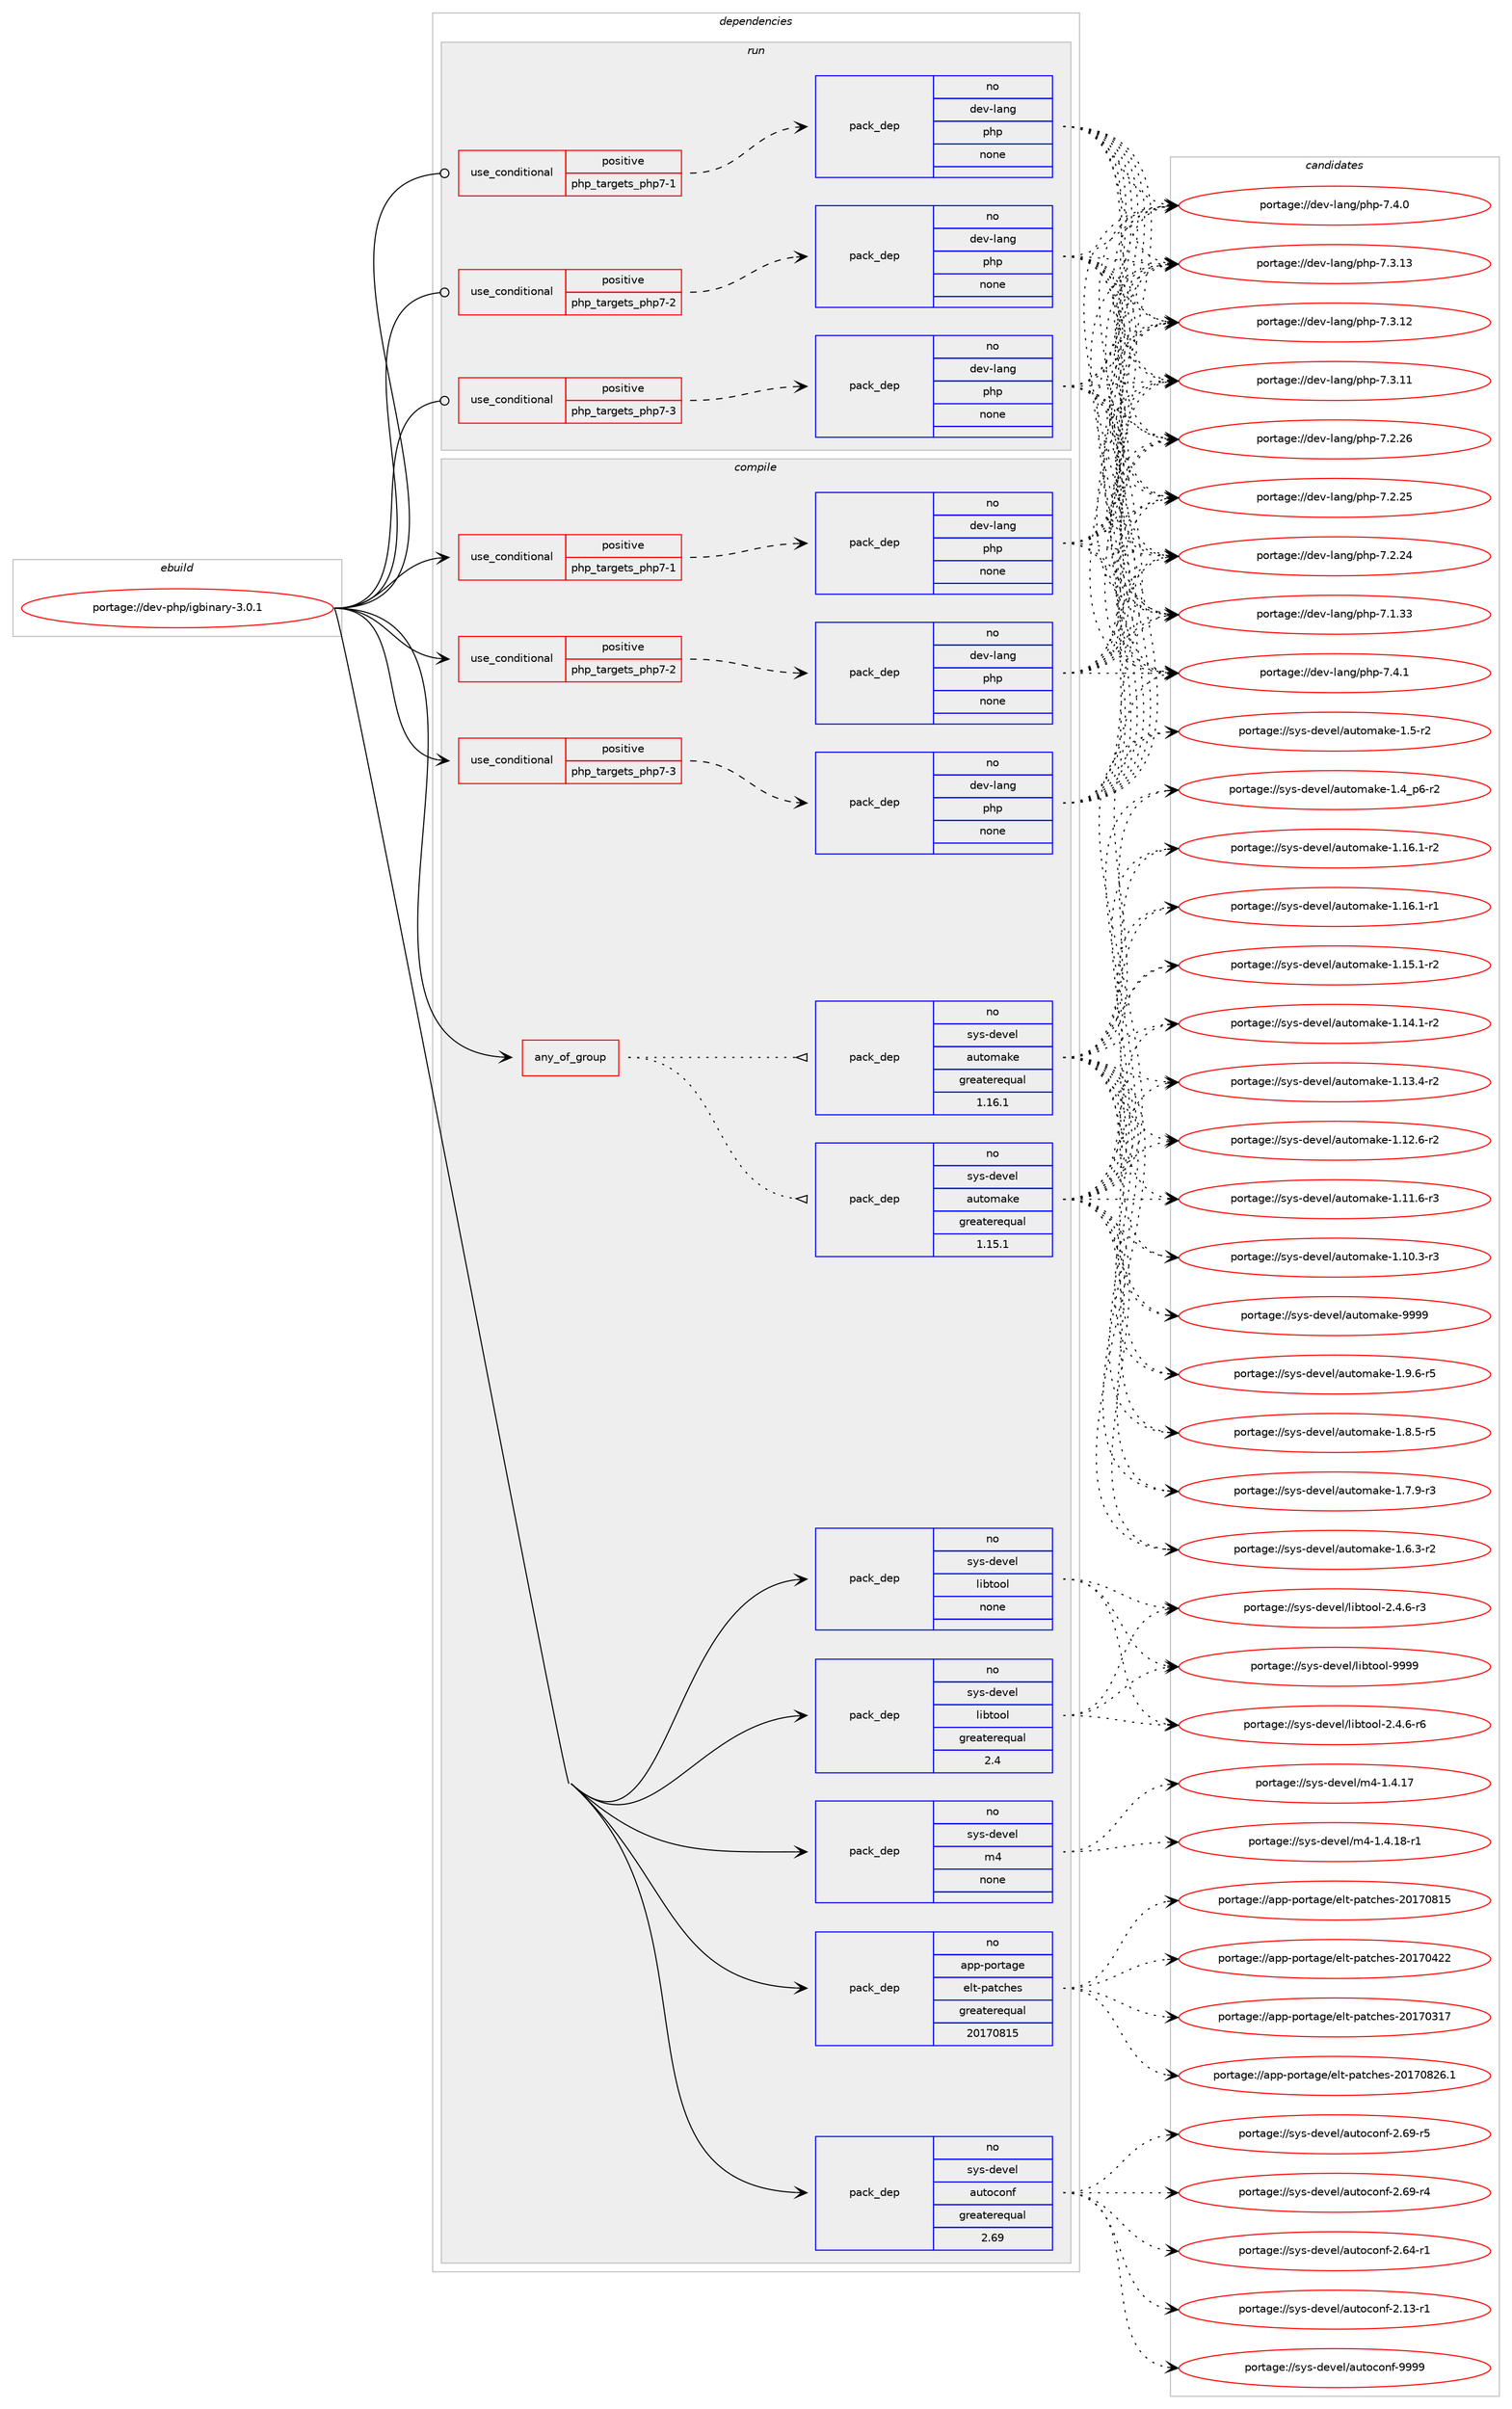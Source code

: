 digraph prolog {

# *************
# Graph options
# *************

newrank=true;
concentrate=true;
compound=true;
graph [rankdir=LR,fontname=Helvetica,fontsize=10,ranksep=1.5];#, ranksep=2.5, nodesep=0.2];
edge  [arrowhead=vee];
node  [fontname=Helvetica,fontsize=10];

# **********
# The ebuild
# **********

subgraph cluster_leftcol {
color=gray;
label=<<i>ebuild</i>>;
id [label="portage://dev-php/igbinary-3.0.1", color=red, width=4, href="../dev-php/igbinary-3.0.1.svg"];
}

# ****************
# The dependencies
# ****************

subgraph cluster_midcol {
color=gray;
label=<<i>dependencies</i>>;
subgraph cluster_compile {
fillcolor="#eeeeee";
style=filled;
label=<<i>compile</i>>;
subgraph any4820 {
dependency477264 [label=<<TABLE BORDER="0" CELLBORDER="1" CELLSPACING="0" CELLPADDING="4"><TR><TD CELLPADDING="10">any_of_group</TD></TR></TABLE>>, shape=none, color=red];subgraph pack351234 {
dependency477265 [label=<<TABLE BORDER="0" CELLBORDER="1" CELLSPACING="0" CELLPADDING="4" WIDTH="220"><TR><TD ROWSPAN="6" CELLPADDING="30">pack_dep</TD></TR><TR><TD WIDTH="110">no</TD></TR><TR><TD>sys-devel</TD></TR><TR><TD>automake</TD></TR><TR><TD>greaterequal</TD></TR><TR><TD>1.16.1</TD></TR></TABLE>>, shape=none, color=blue];
}
dependency477264:e -> dependency477265:w [weight=20,style="dotted",arrowhead="oinv"];
subgraph pack351235 {
dependency477266 [label=<<TABLE BORDER="0" CELLBORDER="1" CELLSPACING="0" CELLPADDING="4" WIDTH="220"><TR><TD ROWSPAN="6" CELLPADDING="30">pack_dep</TD></TR><TR><TD WIDTH="110">no</TD></TR><TR><TD>sys-devel</TD></TR><TR><TD>automake</TD></TR><TR><TD>greaterequal</TD></TR><TR><TD>1.15.1</TD></TR></TABLE>>, shape=none, color=blue];
}
dependency477264:e -> dependency477266:w [weight=20,style="dotted",arrowhead="oinv"];
}
id:e -> dependency477264:w [weight=20,style="solid",arrowhead="vee"];
subgraph cond120985 {
dependency477267 [label=<<TABLE BORDER="0" CELLBORDER="1" CELLSPACING="0" CELLPADDING="4"><TR><TD ROWSPAN="3" CELLPADDING="10">use_conditional</TD></TR><TR><TD>positive</TD></TR><TR><TD>php_targets_php7-1</TD></TR></TABLE>>, shape=none, color=red];
subgraph pack351236 {
dependency477268 [label=<<TABLE BORDER="0" CELLBORDER="1" CELLSPACING="0" CELLPADDING="4" WIDTH="220"><TR><TD ROWSPAN="6" CELLPADDING="30">pack_dep</TD></TR><TR><TD WIDTH="110">no</TD></TR><TR><TD>dev-lang</TD></TR><TR><TD>php</TD></TR><TR><TD>none</TD></TR><TR><TD></TD></TR></TABLE>>, shape=none, color=blue];
}
dependency477267:e -> dependency477268:w [weight=20,style="dashed",arrowhead="vee"];
}
id:e -> dependency477267:w [weight=20,style="solid",arrowhead="vee"];
subgraph cond120986 {
dependency477269 [label=<<TABLE BORDER="0" CELLBORDER="1" CELLSPACING="0" CELLPADDING="4"><TR><TD ROWSPAN="3" CELLPADDING="10">use_conditional</TD></TR><TR><TD>positive</TD></TR><TR><TD>php_targets_php7-2</TD></TR></TABLE>>, shape=none, color=red];
subgraph pack351237 {
dependency477270 [label=<<TABLE BORDER="0" CELLBORDER="1" CELLSPACING="0" CELLPADDING="4" WIDTH="220"><TR><TD ROWSPAN="6" CELLPADDING="30">pack_dep</TD></TR><TR><TD WIDTH="110">no</TD></TR><TR><TD>dev-lang</TD></TR><TR><TD>php</TD></TR><TR><TD>none</TD></TR><TR><TD></TD></TR></TABLE>>, shape=none, color=blue];
}
dependency477269:e -> dependency477270:w [weight=20,style="dashed",arrowhead="vee"];
}
id:e -> dependency477269:w [weight=20,style="solid",arrowhead="vee"];
subgraph cond120987 {
dependency477271 [label=<<TABLE BORDER="0" CELLBORDER="1" CELLSPACING="0" CELLPADDING="4"><TR><TD ROWSPAN="3" CELLPADDING="10">use_conditional</TD></TR><TR><TD>positive</TD></TR><TR><TD>php_targets_php7-3</TD></TR></TABLE>>, shape=none, color=red];
subgraph pack351238 {
dependency477272 [label=<<TABLE BORDER="0" CELLBORDER="1" CELLSPACING="0" CELLPADDING="4" WIDTH="220"><TR><TD ROWSPAN="6" CELLPADDING="30">pack_dep</TD></TR><TR><TD WIDTH="110">no</TD></TR><TR><TD>dev-lang</TD></TR><TR><TD>php</TD></TR><TR><TD>none</TD></TR><TR><TD></TD></TR></TABLE>>, shape=none, color=blue];
}
dependency477271:e -> dependency477272:w [weight=20,style="dashed",arrowhead="vee"];
}
id:e -> dependency477271:w [weight=20,style="solid",arrowhead="vee"];
subgraph pack351239 {
dependency477273 [label=<<TABLE BORDER="0" CELLBORDER="1" CELLSPACING="0" CELLPADDING="4" WIDTH="220"><TR><TD ROWSPAN="6" CELLPADDING="30">pack_dep</TD></TR><TR><TD WIDTH="110">no</TD></TR><TR><TD>app-portage</TD></TR><TR><TD>elt-patches</TD></TR><TR><TD>greaterequal</TD></TR><TR><TD>20170815</TD></TR></TABLE>>, shape=none, color=blue];
}
id:e -> dependency477273:w [weight=20,style="solid",arrowhead="vee"];
subgraph pack351240 {
dependency477274 [label=<<TABLE BORDER="0" CELLBORDER="1" CELLSPACING="0" CELLPADDING="4" WIDTH="220"><TR><TD ROWSPAN="6" CELLPADDING="30">pack_dep</TD></TR><TR><TD WIDTH="110">no</TD></TR><TR><TD>sys-devel</TD></TR><TR><TD>autoconf</TD></TR><TR><TD>greaterequal</TD></TR><TR><TD>2.69</TD></TR></TABLE>>, shape=none, color=blue];
}
id:e -> dependency477274:w [weight=20,style="solid",arrowhead="vee"];
subgraph pack351241 {
dependency477275 [label=<<TABLE BORDER="0" CELLBORDER="1" CELLSPACING="0" CELLPADDING="4" WIDTH="220"><TR><TD ROWSPAN="6" CELLPADDING="30">pack_dep</TD></TR><TR><TD WIDTH="110">no</TD></TR><TR><TD>sys-devel</TD></TR><TR><TD>libtool</TD></TR><TR><TD>greaterequal</TD></TR><TR><TD>2.4</TD></TR></TABLE>>, shape=none, color=blue];
}
id:e -> dependency477275:w [weight=20,style="solid",arrowhead="vee"];
subgraph pack351242 {
dependency477276 [label=<<TABLE BORDER="0" CELLBORDER="1" CELLSPACING="0" CELLPADDING="4" WIDTH="220"><TR><TD ROWSPAN="6" CELLPADDING="30">pack_dep</TD></TR><TR><TD WIDTH="110">no</TD></TR><TR><TD>sys-devel</TD></TR><TR><TD>libtool</TD></TR><TR><TD>none</TD></TR><TR><TD></TD></TR></TABLE>>, shape=none, color=blue];
}
id:e -> dependency477276:w [weight=20,style="solid",arrowhead="vee"];
subgraph pack351243 {
dependency477277 [label=<<TABLE BORDER="0" CELLBORDER="1" CELLSPACING="0" CELLPADDING="4" WIDTH="220"><TR><TD ROWSPAN="6" CELLPADDING="30">pack_dep</TD></TR><TR><TD WIDTH="110">no</TD></TR><TR><TD>sys-devel</TD></TR><TR><TD>m4</TD></TR><TR><TD>none</TD></TR><TR><TD></TD></TR></TABLE>>, shape=none, color=blue];
}
id:e -> dependency477277:w [weight=20,style="solid",arrowhead="vee"];
}
subgraph cluster_compileandrun {
fillcolor="#eeeeee";
style=filled;
label=<<i>compile and run</i>>;
}
subgraph cluster_run {
fillcolor="#eeeeee";
style=filled;
label=<<i>run</i>>;
subgraph cond120988 {
dependency477278 [label=<<TABLE BORDER="0" CELLBORDER="1" CELLSPACING="0" CELLPADDING="4"><TR><TD ROWSPAN="3" CELLPADDING="10">use_conditional</TD></TR><TR><TD>positive</TD></TR><TR><TD>php_targets_php7-1</TD></TR></TABLE>>, shape=none, color=red];
subgraph pack351244 {
dependency477279 [label=<<TABLE BORDER="0" CELLBORDER="1" CELLSPACING="0" CELLPADDING="4" WIDTH="220"><TR><TD ROWSPAN="6" CELLPADDING="30">pack_dep</TD></TR><TR><TD WIDTH="110">no</TD></TR><TR><TD>dev-lang</TD></TR><TR><TD>php</TD></TR><TR><TD>none</TD></TR><TR><TD></TD></TR></TABLE>>, shape=none, color=blue];
}
dependency477278:e -> dependency477279:w [weight=20,style="dashed",arrowhead="vee"];
}
id:e -> dependency477278:w [weight=20,style="solid",arrowhead="odot"];
subgraph cond120989 {
dependency477280 [label=<<TABLE BORDER="0" CELLBORDER="1" CELLSPACING="0" CELLPADDING="4"><TR><TD ROWSPAN="3" CELLPADDING="10">use_conditional</TD></TR><TR><TD>positive</TD></TR><TR><TD>php_targets_php7-2</TD></TR></TABLE>>, shape=none, color=red];
subgraph pack351245 {
dependency477281 [label=<<TABLE BORDER="0" CELLBORDER="1" CELLSPACING="0" CELLPADDING="4" WIDTH="220"><TR><TD ROWSPAN="6" CELLPADDING="30">pack_dep</TD></TR><TR><TD WIDTH="110">no</TD></TR><TR><TD>dev-lang</TD></TR><TR><TD>php</TD></TR><TR><TD>none</TD></TR><TR><TD></TD></TR></TABLE>>, shape=none, color=blue];
}
dependency477280:e -> dependency477281:w [weight=20,style="dashed",arrowhead="vee"];
}
id:e -> dependency477280:w [weight=20,style="solid",arrowhead="odot"];
subgraph cond120990 {
dependency477282 [label=<<TABLE BORDER="0" CELLBORDER="1" CELLSPACING="0" CELLPADDING="4"><TR><TD ROWSPAN="3" CELLPADDING="10">use_conditional</TD></TR><TR><TD>positive</TD></TR><TR><TD>php_targets_php7-3</TD></TR></TABLE>>, shape=none, color=red];
subgraph pack351246 {
dependency477283 [label=<<TABLE BORDER="0" CELLBORDER="1" CELLSPACING="0" CELLPADDING="4" WIDTH="220"><TR><TD ROWSPAN="6" CELLPADDING="30">pack_dep</TD></TR><TR><TD WIDTH="110">no</TD></TR><TR><TD>dev-lang</TD></TR><TR><TD>php</TD></TR><TR><TD>none</TD></TR><TR><TD></TD></TR></TABLE>>, shape=none, color=blue];
}
dependency477282:e -> dependency477283:w [weight=20,style="dashed",arrowhead="vee"];
}
id:e -> dependency477282:w [weight=20,style="solid",arrowhead="odot"];
}
}

# **************
# The candidates
# **************

subgraph cluster_choices {
rank=same;
color=gray;
label=<<i>candidates</i>>;

subgraph choice351234 {
color=black;
nodesep=1;
choice115121115451001011181011084797117116111109971071014557575757 [label="portage://sys-devel/automake-9999", color=red, width=4,href="../sys-devel/automake-9999.svg"];
choice115121115451001011181011084797117116111109971071014549465746544511453 [label="portage://sys-devel/automake-1.9.6-r5", color=red, width=4,href="../sys-devel/automake-1.9.6-r5.svg"];
choice115121115451001011181011084797117116111109971071014549465646534511453 [label="portage://sys-devel/automake-1.8.5-r5", color=red, width=4,href="../sys-devel/automake-1.8.5-r5.svg"];
choice115121115451001011181011084797117116111109971071014549465546574511451 [label="portage://sys-devel/automake-1.7.9-r3", color=red, width=4,href="../sys-devel/automake-1.7.9-r3.svg"];
choice115121115451001011181011084797117116111109971071014549465446514511450 [label="portage://sys-devel/automake-1.6.3-r2", color=red, width=4,href="../sys-devel/automake-1.6.3-r2.svg"];
choice11512111545100101118101108479711711611110997107101454946534511450 [label="portage://sys-devel/automake-1.5-r2", color=red, width=4,href="../sys-devel/automake-1.5-r2.svg"];
choice115121115451001011181011084797117116111109971071014549465295112544511450 [label="portage://sys-devel/automake-1.4_p6-r2", color=red, width=4,href="../sys-devel/automake-1.4_p6-r2.svg"];
choice11512111545100101118101108479711711611110997107101454946495446494511450 [label="portage://sys-devel/automake-1.16.1-r2", color=red, width=4,href="../sys-devel/automake-1.16.1-r2.svg"];
choice11512111545100101118101108479711711611110997107101454946495446494511449 [label="portage://sys-devel/automake-1.16.1-r1", color=red, width=4,href="../sys-devel/automake-1.16.1-r1.svg"];
choice11512111545100101118101108479711711611110997107101454946495346494511450 [label="portage://sys-devel/automake-1.15.1-r2", color=red, width=4,href="../sys-devel/automake-1.15.1-r2.svg"];
choice11512111545100101118101108479711711611110997107101454946495246494511450 [label="portage://sys-devel/automake-1.14.1-r2", color=red, width=4,href="../sys-devel/automake-1.14.1-r2.svg"];
choice11512111545100101118101108479711711611110997107101454946495146524511450 [label="portage://sys-devel/automake-1.13.4-r2", color=red, width=4,href="../sys-devel/automake-1.13.4-r2.svg"];
choice11512111545100101118101108479711711611110997107101454946495046544511450 [label="portage://sys-devel/automake-1.12.6-r2", color=red, width=4,href="../sys-devel/automake-1.12.6-r2.svg"];
choice11512111545100101118101108479711711611110997107101454946494946544511451 [label="portage://sys-devel/automake-1.11.6-r3", color=red, width=4,href="../sys-devel/automake-1.11.6-r3.svg"];
choice11512111545100101118101108479711711611110997107101454946494846514511451 [label="portage://sys-devel/automake-1.10.3-r3", color=red, width=4,href="../sys-devel/automake-1.10.3-r3.svg"];
dependency477265:e -> choice115121115451001011181011084797117116111109971071014557575757:w [style=dotted,weight="100"];
dependency477265:e -> choice115121115451001011181011084797117116111109971071014549465746544511453:w [style=dotted,weight="100"];
dependency477265:e -> choice115121115451001011181011084797117116111109971071014549465646534511453:w [style=dotted,weight="100"];
dependency477265:e -> choice115121115451001011181011084797117116111109971071014549465546574511451:w [style=dotted,weight="100"];
dependency477265:e -> choice115121115451001011181011084797117116111109971071014549465446514511450:w [style=dotted,weight="100"];
dependency477265:e -> choice11512111545100101118101108479711711611110997107101454946534511450:w [style=dotted,weight="100"];
dependency477265:e -> choice115121115451001011181011084797117116111109971071014549465295112544511450:w [style=dotted,weight="100"];
dependency477265:e -> choice11512111545100101118101108479711711611110997107101454946495446494511450:w [style=dotted,weight="100"];
dependency477265:e -> choice11512111545100101118101108479711711611110997107101454946495446494511449:w [style=dotted,weight="100"];
dependency477265:e -> choice11512111545100101118101108479711711611110997107101454946495346494511450:w [style=dotted,weight="100"];
dependency477265:e -> choice11512111545100101118101108479711711611110997107101454946495246494511450:w [style=dotted,weight="100"];
dependency477265:e -> choice11512111545100101118101108479711711611110997107101454946495146524511450:w [style=dotted,weight="100"];
dependency477265:e -> choice11512111545100101118101108479711711611110997107101454946495046544511450:w [style=dotted,weight="100"];
dependency477265:e -> choice11512111545100101118101108479711711611110997107101454946494946544511451:w [style=dotted,weight="100"];
dependency477265:e -> choice11512111545100101118101108479711711611110997107101454946494846514511451:w [style=dotted,weight="100"];
}
subgraph choice351235 {
color=black;
nodesep=1;
choice115121115451001011181011084797117116111109971071014557575757 [label="portage://sys-devel/automake-9999", color=red, width=4,href="../sys-devel/automake-9999.svg"];
choice115121115451001011181011084797117116111109971071014549465746544511453 [label="portage://sys-devel/automake-1.9.6-r5", color=red, width=4,href="../sys-devel/automake-1.9.6-r5.svg"];
choice115121115451001011181011084797117116111109971071014549465646534511453 [label="portage://sys-devel/automake-1.8.5-r5", color=red, width=4,href="../sys-devel/automake-1.8.5-r5.svg"];
choice115121115451001011181011084797117116111109971071014549465546574511451 [label="portage://sys-devel/automake-1.7.9-r3", color=red, width=4,href="../sys-devel/automake-1.7.9-r3.svg"];
choice115121115451001011181011084797117116111109971071014549465446514511450 [label="portage://sys-devel/automake-1.6.3-r2", color=red, width=4,href="../sys-devel/automake-1.6.3-r2.svg"];
choice11512111545100101118101108479711711611110997107101454946534511450 [label="portage://sys-devel/automake-1.5-r2", color=red, width=4,href="../sys-devel/automake-1.5-r2.svg"];
choice115121115451001011181011084797117116111109971071014549465295112544511450 [label="portage://sys-devel/automake-1.4_p6-r2", color=red, width=4,href="../sys-devel/automake-1.4_p6-r2.svg"];
choice11512111545100101118101108479711711611110997107101454946495446494511450 [label="portage://sys-devel/automake-1.16.1-r2", color=red, width=4,href="../sys-devel/automake-1.16.1-r2.svg"];
choice11512111545100101118101108479711711611110997107101454946495446494511449 [label="portage://sys-devel/automake-1.16.1-r1", color=red, width=4,href="../sys-devel/automake-1.16.1-r1.svg"];
choice11512111545100101118101108479711711611110997107101454946495346494511450 [label="portage://sys-devel/automake-1.15.1-r2", color=red, width=4,href="../sys-devel/automake-1.15.1-r2.svg"];
choice11512111545100101118101108479711711611110997107101454946495246494511450 [label="portage://sys-devel/automake-1.14.1-r2", color=red, width=4,href="../sys-devel/automake-1.14.1-r2.svg"];
choice11512111545100101118101108479711711611110997107101454946495146524511450 [label="portage://sys-devel/automake-1.13.4-r2", color=red, width=4,href="../sys-devel/automake-1.13.4-r2.svg"];
choice11512111545100101118101108479711711611110997107101454946495046544511450 [label="portage://sys-devel/automake-1.12.6-r2", color=red, width=4,href="../sys-devel/automake-1.12.6-r2.svg"];
choice11512111545100101118101108479711711611110997107101454946494946544511451 [label="portage://sys-devel/automake-1.11.6-r3", color=red, width=4,href="../sys-devel/automake-1.11.6-r3.svg"];
choice11512111545100101118101108479711711611110997107101454946494846514511451 [label="portage://sys-devel/automake-1.10.3-r3", color=red, width=4,href="../sys-devel/automake-1.10.3-r3.svg"];
dependency477266:e -> choice115121115451001011181011084797117116111109971071014557575757:w [style=dotted,weight="100"];
dependency477266:e -> choice115121115451001011181011084797117116111109971071014549465746544511453:w [style=dotted,weight="100"];
dependency477266:e -> choice115121115451001011181011084797117116111109971071014549465646534511453:w [style=dotted,weight="100"];
dependency477266:e -> choice115121115451001011181011084797117116111109971071014549465546574511451:w [style=dotted,weight="100"];
dependency477266:e -> choice115121115451001011181011084797117116111109971071014549465446514511450:w [style=dotted,weight="100"];
dependency477266:e -> choice11512111545100101118101108479711711611110997107101454946534511450:w [style=dotted,weight="100"];
dependency477266:e -> choice115121115451001011181011084797117116111109971071014549465295112544511450:w [style=dotted,weight="100"];
dependency477266:e -> choice11512111545100101118101108479711711611110997107101454946495446494511450:w [style=dotted,weight="100"];
dependency477266:e -> choice11512111545100101118101108479711711611110997107101454946495446494511449:w [style=dotted,weight="100"];
dependency477266:e -> choice11512111545100101118101108479711711611110997107101454946495346494511450:w [style=dotted,weight="100"];
dependency477266:e -> choice11512111545100101118101108479711711611110997107101454946495246494511450:w [style=dotted,weight="100"];
dependency477266:e -> choice11512111545100101118101108479711711611110997107101454946495146524511450:w [style=dotted,weight="100"];
dependency477266:e -> choice11512111545100101118101108479711711611110997107101454946495046544511450:w [style=dotted,weight="100"];
dependency477266:e -> choice11512111545100101118101108479711711611110997107101454946494946544511451:w [style=dotted,weight="100"];
dependency477266:e -> choice11512111545100101118101108479711711611110997107101454946494846514511451:w [style=dotted,weight="100"];
}
subgraph choice351236 {
color=black;
nodesep=1;
choice100101118451089711010347112104112455546524649 [label="portage://dev-lang/php-7.4.1", color=red, width=4,href="../dev-lang/php-7.4.1.svg"];
choice100101118451089711010347112104112455546524648 [label="portage://dev-lang/php-7.4.0", color=red, width=4,href="../dev-lang/php-7.4.0.svg"];
choice10010111845108971101034711210411245554651464951 [label="portage://dev-lang/php-7.3.13", color=red, width=4,href="../dev-lang/php-7.3.13.svg"];
choice10010111845108971101034711210411245554651464950 [label="portage://dev-lang/php-7.3.12", color=red, width=4,href="../dev-lang/php-7.3.12.svg"];
choice10010111845108971101034711210411245554651464949 [label="portage://dev-lang/php-7.3.11", color=red, width=4,href="../dev-lang/php-7.3.11.svg"];
choice10010111845108971101034711210411245554650465054 [label="portage://dev-lang/php-7.2.26", color=red, width=4,href="../dev-lang/php-7.2.26.svg"];
choice10010111845108971101034711210411245554650465053 [label="portage://dev-lang/php-7.2.25", color=red, width=4,href="../dev-lang/php-7.2.25.svg"];
choice10010111845108971101034711210411245554650465052 [label="portage://dev-lang/php-7.2.24", color=red, width=4,href="../dev-lang/php-7.2.24.svg"];
choice10010111845108971101034711210411245554649465151 [label="portage://dev-lang/php-7.1.33", color=red, width=4,href="../dev-lang/php-7.1.33.svg"];
dependency477268:e -> choice100101118451089711010347112104112455546524649:w [style=dotted,weight="100"];
dependency477268:e -> choice100101118451089711010347112104112455546524648:w [style=dotted,weight="100"];
dependency477268:e -> choice10010111845108971101034711210411245554651464951:w [style=dotted,weight="100"];
dependency477268:e -> choice10010111845108971101034711210411245554651464950:w [style=dotted,weight="100"];
dependency477268:e -> choice10010111845108971101034711210411245554651464949:w [style=dotted,weight="100"];
dependency477268:e -> choice10010111845108971101034711210411245554650465054:w [style=dotted,weight="100"];
dependency477268:e -> choice10010111845108971101034711210411245554650465053:w [style=dotted,weight="100"];
dependency477268:e -> choice10010111845108971101034711210411245554650465052:w [style=dotted,weight="100"];
dependency477268:e -> choice10010111845108971101034711210411245554649465151:w [style=dotted,weight="100"];
}
subgraph choice351237 {
color=black;
nodesep=1;
choice100101118451089711010347112104112455546524649 [label="portage://dev-lang/php-7.4.1", color=red, width=4,href="../dev-lang/php-7.4.1.svg"];
choice100101118451089711010347112104112455546524648 [label="portage://dev-lang/php-7.4.0", color=red, width=4,href="../dev-lang/php-7.4.0.svg"];
choice10010111845108971101034711210411245554651464951 [label="portage://dev-lang/php-7.3.13", color=red, width=4,href="../dev-lang/php-7.3.13.svg"];
choice10010111845108971101034711210411245554651464950 [label="portage://dev-lang/php-7.3.12", color=red, width=4,href="../dev-lang/php-7.3.12.svg"];
choice10010111845108971101034711210411245554651464949 [label="portage://dev-lang/php-7.3.11", color=red, width=4,href="../dev-lang/php-7.3.11.svg"];
choice10010111845108971101034711210411245554650465054 [label="portage://dev-lang/php-7.2.26", color=red, width=4,href="../dev-lang/php-7.2.26.svg"];
choice10010111845108971101034711210411245554650465053 [label="portage://dev-lang/php-7.2.25", color=red, width=4,href="../dev-lang/php-7.2.25.svg"];
choice10010111845108971101034711210411245554650465052 [label="portage://dev-lang/php-7.2.24", color=red, width=4,href="../dev-lang/php-7.2.24.svg"];
choice10010111845108971101034711210411245554649465151 [label="portage://dev-lang/php-7.1.33", color=red, width=4,href="../dev-lang/php-7.1.33.svg"];
dependency477270:e -> choice100101118451089711010347112104112455546524649:w [style=dotted,weight="100"];
dependency477270:e -> choice100101118451089711010347112104112455546524648:w [style=dotted,weight="100"];
dependency477270:e -> choice10010111845108971101034711210411245554651464951:w [style=dotted,weight="100"];
dependency477270:e -> choice10010111845108971101034711210411245554651464950:w [style=dotted,weight="100"];
dependency477270:e -> choice10010111845108971101034711210411245554651464949:w [style=dotted,weight="100"];
dependency477270:e -> choice10010111845108971101034711210411245554650465054:w [style=dotted,weight="100"];
dependency477270:e -> choice10010111845108971101034711210411245554650465053:w [style=dotted,weight="100"];
dependency477270:e -> choice10010111845108971101034711210411245554650465052:w [style=dotted,weight="100"];
dependency477270:e -> choice10010111845108971101034711210411245554649465151:w [style=dotted,weight="100"];
}
subgraph choice351238 {
color=black;
nodesep=1;
choice100101118451089711010347112104112455546524649 [label="portage://dev-lang/php-7.4.1", color=red, width=4,href="../dev-lang/php-7.4.1.svg"];
choice100101118451089711010347112104112455546524648 [label="portage://dev-lang/php-7.4.0", color=red, width=4,href="../dev-lang/php-7.4.0.svg"];
choice10010111845108971101034711210411245554651464951 [label="portage://dev-lang/php-7.3.13", color=red, width=4,href="../dev-lang/php-7.3.13.svg"];
choice10010111845108971101034711210411245554651464950 [label="portage://dev-lang/php-7.3.12", color=red, width=4,href="../dev-lang/php-7.3.12.svg"];
choice10010111845108971101034711210411245554651464949 [label="portage://dev-lang/php-7.3.11", color=red, width=4,href="../dev-lang/php-7.3.11.svg"];
choice10010111845108971101034711210411245554650465054 [label="portage://dev-lang/php-7.2.26", color=red, width=4,href="../dev-lang/php-7.2.26.svg"];
choice10010111845108971101034711210411245554650465053 [label="portage://dev-lang/php-7.2.25", color=red, width=4,href="../dev-lang/php-7.2.25.svg"];
choice10010111845108971101034711210411245554650465052 [label="portage://dev-lang/php-7.2.24", color=red, width=4,href="../dev-lang/php-7.2.24.svg"];
choice10010111845108971101034711210411245554649465151 [label="portage://dev-lang/php-7.1.33", color=red, width=4,href="../dev-lang/php-7.1.33.svg"];
dependency477272:e -> choice100101118451089711010347112104112455546524649:w [style=dotted,weight="100"];
dependency477272:e -> choice100101118451089711010347112104112455546524648:w [style=dotted,weight="100"];
dependency477272:e -> choice10010111845108971101034711210411245554651464951:w [style=dotted,weight="100"];
dependency477272:e -> choice10010111845108971101034711210411245554651464950:w [style=dotted,weight="100"];
dependency477272:e -> choice10010111845108971101034711210411245554651464949:w [style=dotted,weight="100"];
dependency477272:e -> choice10010111845108971101034711210411245554650465054:w [style=dotted,weight="100"];
dependency477272:e -> choice10010111845108971101034711210411245554650465053:w [style=dotted,weight="100"];
dependency477272:e -> choice10010111845108971101034711210411245554650465052:w [style=dotted,weight="100"];
dependency477272:e -> choice10010111845108971101034711210411245554649465151:w [style=dotted,weight="100"];
}
subgraph choice351239 {
color=black;
nodesep=1;
choice971121124511211111411697103101471011081164511297116991041011154550484955485650544649 [label="portage://app-portage/elt-patches-20170826.1", color=red, width=4,href="../app-portage/elt-patches-20170826.1.svg"];
choice97112112451121111141169710310147101108116451129711699104101115455048495548564953 [label="portage://app-portage/elt-patches-20170815", color=red, width=4,href="../app-portage/elt-patches-20170815.svg"];
choice97112112451121111141169710310147101108116451129711699104101115455048495548525050 [label="portage://app-portage/elt-patches-20170422", color=red, width=4,href="../app-portage/elt-patches-20170422.svg"];
choice97112112451121111141169710310147101108116451129711699104101115455048495548514955 [label="portage://app-portage/elt-patches-20170317", color=red, width=4,href="../app-portage/elt-patches-20170317.svg"];
dependency477273:e -> choice971121124511211111411697103101471011081164511297116991041011154550484955485650544649:w [style=dotted,weight="100"];
dependency477273:e -> choice97112112451121111141169710310147101108116451129711699104101115455048495548564953:w [style=dotted,weight="100"];
dependency477273:e -> choice97112112451121111141169710310147101108116451129711699104101115455048495548525050:w [style=dotted,weight="100"];
dependency477273:e -> choice97112112451121111141169710310147101108116451129711699104101115455048495548514955:w [style=dotted,weight="100"];
}
subgraph choice351240 {
color=black;
nodesep=1;
choice115121115451001011181011084797117116111991111101024557575757 [label="portage://sys-devel/autoconf-9999", color=red, width=4,href="../sys-devel/autoconf-9999.svg"];
choice1151211154510010111810110847971171161119911111010245504654574511453 [label="portage://sys-devel/autoconf-2.69-r5", color=red, width=4,href="../sys-devel/autoconf-2.69-r5.svg"];
choice1151211154510010111810110847971171161119911111010245504654574511452 [label="portage://sys-devel/autoconf-2.69-r4", color=red, width=4,href="../sys-devel/autoconf-2.69-r4.svg"];
choice1151211154510010111810110847971171161119911111010245504654524511449 [label="portage://sys-devel/autoconf-2.64-r1", color=red, width=4,href="../sys-devel/autoconf-2.64-r1.svg"];
choice1151211154510010111810110847971171161119911111010245504649514511449 [label="portage://sys-devel/autoconf-2.13-r1", color=red, width=4,href="../sys-devel/autoconf-2.13-r1.svg"];
dependency477274:e -> choice115121115451001011181011084797117116111991111101024557575757:w [style=dotted,weight="100"];
dependency477274:e -> choice1151211154510010111810110847971171161119911111010245504654574511453:w [style=dotted,weight="100"];
dependency477274:e -> choice1151211154510010111810110847971171161119911111010245504654574511452:w [style=dotted,weight="100"];
dependency477274:e -> choice1151211154510010111810110847971171161119911111010245504654524511449:w [style=dotted,weight="100"];
dependency477274:e -> choice1151211154510010111810110847971171161119911111010245504649514511449:w [style=dotted,weight="100"];
}
subgraph choice351241 {
color=black;
nodesep=1;
choice1151211154510010111810110847108105981161111111084557575757 [label="portage://sys-devel/libtool-9999", color=red, width=4,href="../sys-devel/libtool-9999.svg"];
choice1151211154510010111810110847108105981161111111084550465246544511454 [label="portage://sys-devel/libtool-2.4.6-r6", color=red, width=4,href="../sys-devel/libtool-2.4.6-r6.svg"];
choice1151211154510010111810110847108105981161111111084550465246544511451 [label="portage://sys-devel/libtool-2.4.6-r3", color=red, width=4,href="../sys-devel/libtool-2.4.6-r3.svg"];
dependency477275:e -> choice1151211154510010111810110847108105981161111111084557575757:w [style=dotted,weight="100"];
dependency477275:e -> choice1151211154510010111810110847108105981161111111084550465246544511454:w [style=dotted,weight="100"];
dependency477275:e -> choice1151211154510010111810110847108105981161111111084550465246544511451:w [style=dotted,weight="100"];
}
subgraph choice351242 {
color=black;
nodesep=1;
choice1151211154510010111810110847108105981161111111084557575757 [label="portage://sys-devel/libtool-9999", color=red, width=4,href="../sys-devel/libtool-9999.svg"];
choice1151211154510010111810110847108105981161111111084550465246544511454 [label="portage://sys-devel/libtool-2.4.6-r6", color=red, width=4,href="../sys-devel/libtool-2.4.6-r6.svg"];
choice1151211154510010111810110847108105981161111111084550465246544511451 [label="portage://sys-devel/libtool-2.4.6-r3", color=red, width=4,href="../sys-devel/libtool-2.4.6-r3.svg"];
dependency477276:e -> choice1151211154510010111810110847108105981161111111084557575757:w [style=dotted,weight="100"];
dependency477276:e -> choice1151211154510010111810110847108105981161111111084550465246544511454:w [style=dotted,weight="100"];
dependency477276:e -> choice1151211154510010111810110847108105981161111111084550465246544511451:w [style=dotted,weight="100"];
}
subgraph choice351243 {
color=black;
nodesep=1;
choice115121115451001011181011084710952454946524649564511449 [label="portage://sys-devel/m4-1.4.18-r1", color=red, width=4,href="../sys-devel/m4-1.4.18-r1.svg"];
choice11512111545100101118101108471095245494652464955 [label="portage://sys-devel/m4-1.4.17", color=red, width=4,href="../sys-devel/m4-1.4.17.svg"];
dependency477277:e -> choice115121115451001011181011084710952454946524649564511449:w [style=dotted,weight="100"];
dependency477277:e -> choice11512111545100101118101108471095245494652464955:w [style=dotted,weight="100"];
}
subgraph choice351244 {
color=black;
nodesep=1;
choice100101118451089711010347112104112455546524649 [label="portage://dev-lang/php-7.4.1", color=red, width=4,href="../dev-lang/php-7.4.1.svg"];
choice100101118451089711010347112104112455546524648 [label="portage://dev-lang/php-7.4.0", color=red, width=4,href="../dev-lang/php-7.4.0.svg"];
choice10010111845108971101034711210411245554651464951 [label="portage://dev-lang/php-7.3.13", color=red, width=4,href="../dev-lang/php-7.3.13.svg"];
choice10010111845108971101034711210411245554651464950 [label="portage://dev-lang/php-7.3.12", color=red, width=4,href="../dev-lang/php-7.3.12.svg"];
choice10010111845108971101034711210411245554651464949 [label="portage://dev-lang/php-7.3.11", color=red, width=4,href="../dev-lang/php-7.3.11.svg"];
choice10010111845108971101034711210411245554650465054 [label="portage://dev-lang/php-7.2.26", color=red, width=4,href="../dev-lang/php-7.2.26.svg"];
choice10010111845108971101034711210411245554650465053 [label="portage://dev-lang/php-7.2.25", color=red, width=4,href="../dev-lang/php-7.2.25.svg"];
choice10010111845108971101034711210411245554650465052 [label="portage://dev-lang/php-7.2.24", color=red, width=4,href="../dev-lang/php-7.2.24.svg"];
choice10010111845108971101034711210411245554649465151 [label="portage://dev-lang/php-7.1.33", color=red, width=4,href="../dev-lang/php-7.1.33.svg"];
dependency477279:e -> choice100101118451089711010347112104112455546524649:w [style=dotted,weight="100"];
dependency477279:e -> choice100101118451089711010347112104112455546524648:w [style=dotted,weight="100"];
dependency477279:e -> choice10010111845108971101034711210411245554651464951:w [style=dotted,weight="100"];
dependency477279:e -> choice10010111845108971101034711210411245554651464950:w [style=dotted,weight="100"];
dependency477279:e -> choice10010111845108971101034711210411245554651464949:w [style=dotted,weight="100"];
dependency477279:e -> choice10010111845108971101034711210411245554650465054:w [style=dotted,weight="100"];
dependency477279:e -> choice10010111845108971101034711210411245554650465053:w [style=dotted,weight="100"];
dependency477279:e -> choice10010111845108971101034711210411245554650465052:w [style=dotted,weight="100"];
dependency477279:e -> choice10010111845108971101034711210411245554649465151:w [style=dotted,weight="100"];
}
subgraph choice351245 {
color=black;
nodesep=1;
choice100101118451089711010347112104112455546524649 [label="portage://dev-lang/php-7.4.1", color=red, width=4,href="../dev-lang/php-7.4.1.svg"];
choice100101118451089711010347112104112455546524648 [label="portage://dev-lang/php-7.4.0", color=red, width=4,href="../dev-lang/php-7.4.0.svg"];
choice10010111845108971101034711210411245554651464951 [label="portage://dev-lang/php-7.3.13", color=red, width=4,href="../dev-lang/php-7.3.13.svg"];
choice10010111845108971101034711210411245554651464950 [label="portage://dev-lang/php-7.3.12", color=red, width=4,href="../dev-lang/php-7.3.12.svg"];
choice10010111845108971101034711210411245554651464949 [label="portage://dev-lang/php-7.3.11", color=red, width=4,href="../dev-lang/php-7.3.11.svg"];
choice10010111845108971101034711210411245554650465054 [label="portage://dev-lang/php-7.2.26", color=red, width=4,href="../dev-lang/php-7.2.26.svg"];
choice10010111845108971101034711210411245554650465053 [label="portage://dev-lang/php-7.2.25", color=red, width=4,href="../dev-lang/php-7.2.25.svg"];
choice10010111845108971101034711210411245554650465052 [label="portage://dev-lang/php-7.2.24", color=red, width=4,href="../dev-lang/php-7.2.24.svg"];
choice10010111845108971101034711210411245554649465151 [label="portage://dev-lang/php-7.1.33", color=red, width=4,href="../dev-lang/php-7.1.33.svg"];
dependency477281:e -> choice100101118451089711010347112104112455546524649:w [style=dotted,weight="100"];
dependency477281:e -> choice100101118451089711010347112104112455546524648:w [style=dotted,weight="100"];
dependency477281:e -> choice10010111845108971101034711210411245554651464951:w [style=dotted,weight="100"];
dependency477281:e -> choice10010111845108971101034711210411245554651464950:w [style=dotted,weight="100"];
dependency477281:e -> choice10010111845108971101034711210411245554651464949:w [style=dotted,weight="100"];
dependency477281:e -> choice10010111845108971101034711210411245554650465054:w [style=dotted,weight="100"];
dependency477281:e -> choice10010111845108971101034711210411245554650465053:w [style=dotted,weight="100"];
dependency477281:e -> choice10010111845108971101034711210411245554650465052:w [style=dotted,weight="100"];
dependency477281:e -> choice10010111845108971101034711210411245554649465151:w [style=dotted,weight="100"];
}
subgraph choice351246 {
color=black;
nodesep=1;
choice100101118451089711010347112104112455546524649 [label="portage://dev-lang/php-7.4.1", color=red, width=4,href="../dev-lang/php-7.4.1.svg"];
choice100101118451089711010347112104112455546524648 [label="portage://dev-lang/php-7.4.0", color=red, width=4,href="../dev-lang/php-7.4.0.svg"];
choice10010111845108971101034711210411245554651464951 [label="portage://dev-lang/php-7.3.13", color=red, width=4,href="../dev-lang/php-7.3.13.svg"];
choice10010111845108971101034711210411245554651464950 [label="portage://dev-lang/php-7.3.12", color=red, width=4,href="../dev-lang/php-7.3.12.svg"];
choice10010111845108971101034711210411245554651464949 [label="portage://dev-lang/php-7.3.11", color=red, width=4,href="../dev-lang/php-7.3.11.svg"];
choice10010111845108971101034711210411245554650465054 [label="portage://dev-lang/php-7.2.26", color=red, width=4,href="../dev-lang/php-7.2.26.svg"];
choice10010111845108971101034711210411245554650465053 [label="portage://dev-lang/php-7.2.25", color=red, width=4,href="../dev-lang/php-7.2.25.svg"];
choice10010111845108971101034711210411245554650465052 [label="portage://dev-lang/php-7.2.24", color=red, width=4,href="../dev-lang/php-7.2.24.svg"];
choice10010111845108971101034711210411245554649465151 [label="portage://dev-lang/php-7.1.33", color=red, width=4,href="../dev-lang/php-7.1.33.svg"];
dependency477283:e -> choice100101118451089711010347112104112455546524649:w [style=dotted,weight="100"];
dependency477283:e -> choice100101118451089711010347112104112455546524648:w [style=dotted,weight="100"];
dependency477283:e -> choice10010111845108971101034711210411245554651464951:w [style=dotted,weight="100"];
dependency477283:e -> choice10010111845108971101034711210411245554651464950:w [style=dotted,weight="100"];
dependency477283:e -> choice10010111845108971101034711210411245554651464949:w [style=dotted,weight="100"];
dependency477283:e -> choice10010111845108971101034711210411245554650465054:w [style=dotted,weight="100"];
dependency477283:e -> choice10010111845108971101034711210411245554650465053:w [style=dotted,weight="100"];
dependency477283:e -> choice10010111845108971101034711210411245554650465052:w [style=dotted,weight="100"];
dependency477283:e -> choice10010111845108971101034711210411245554649465151:w [style=dotted,weight="100"];
}
}

}

